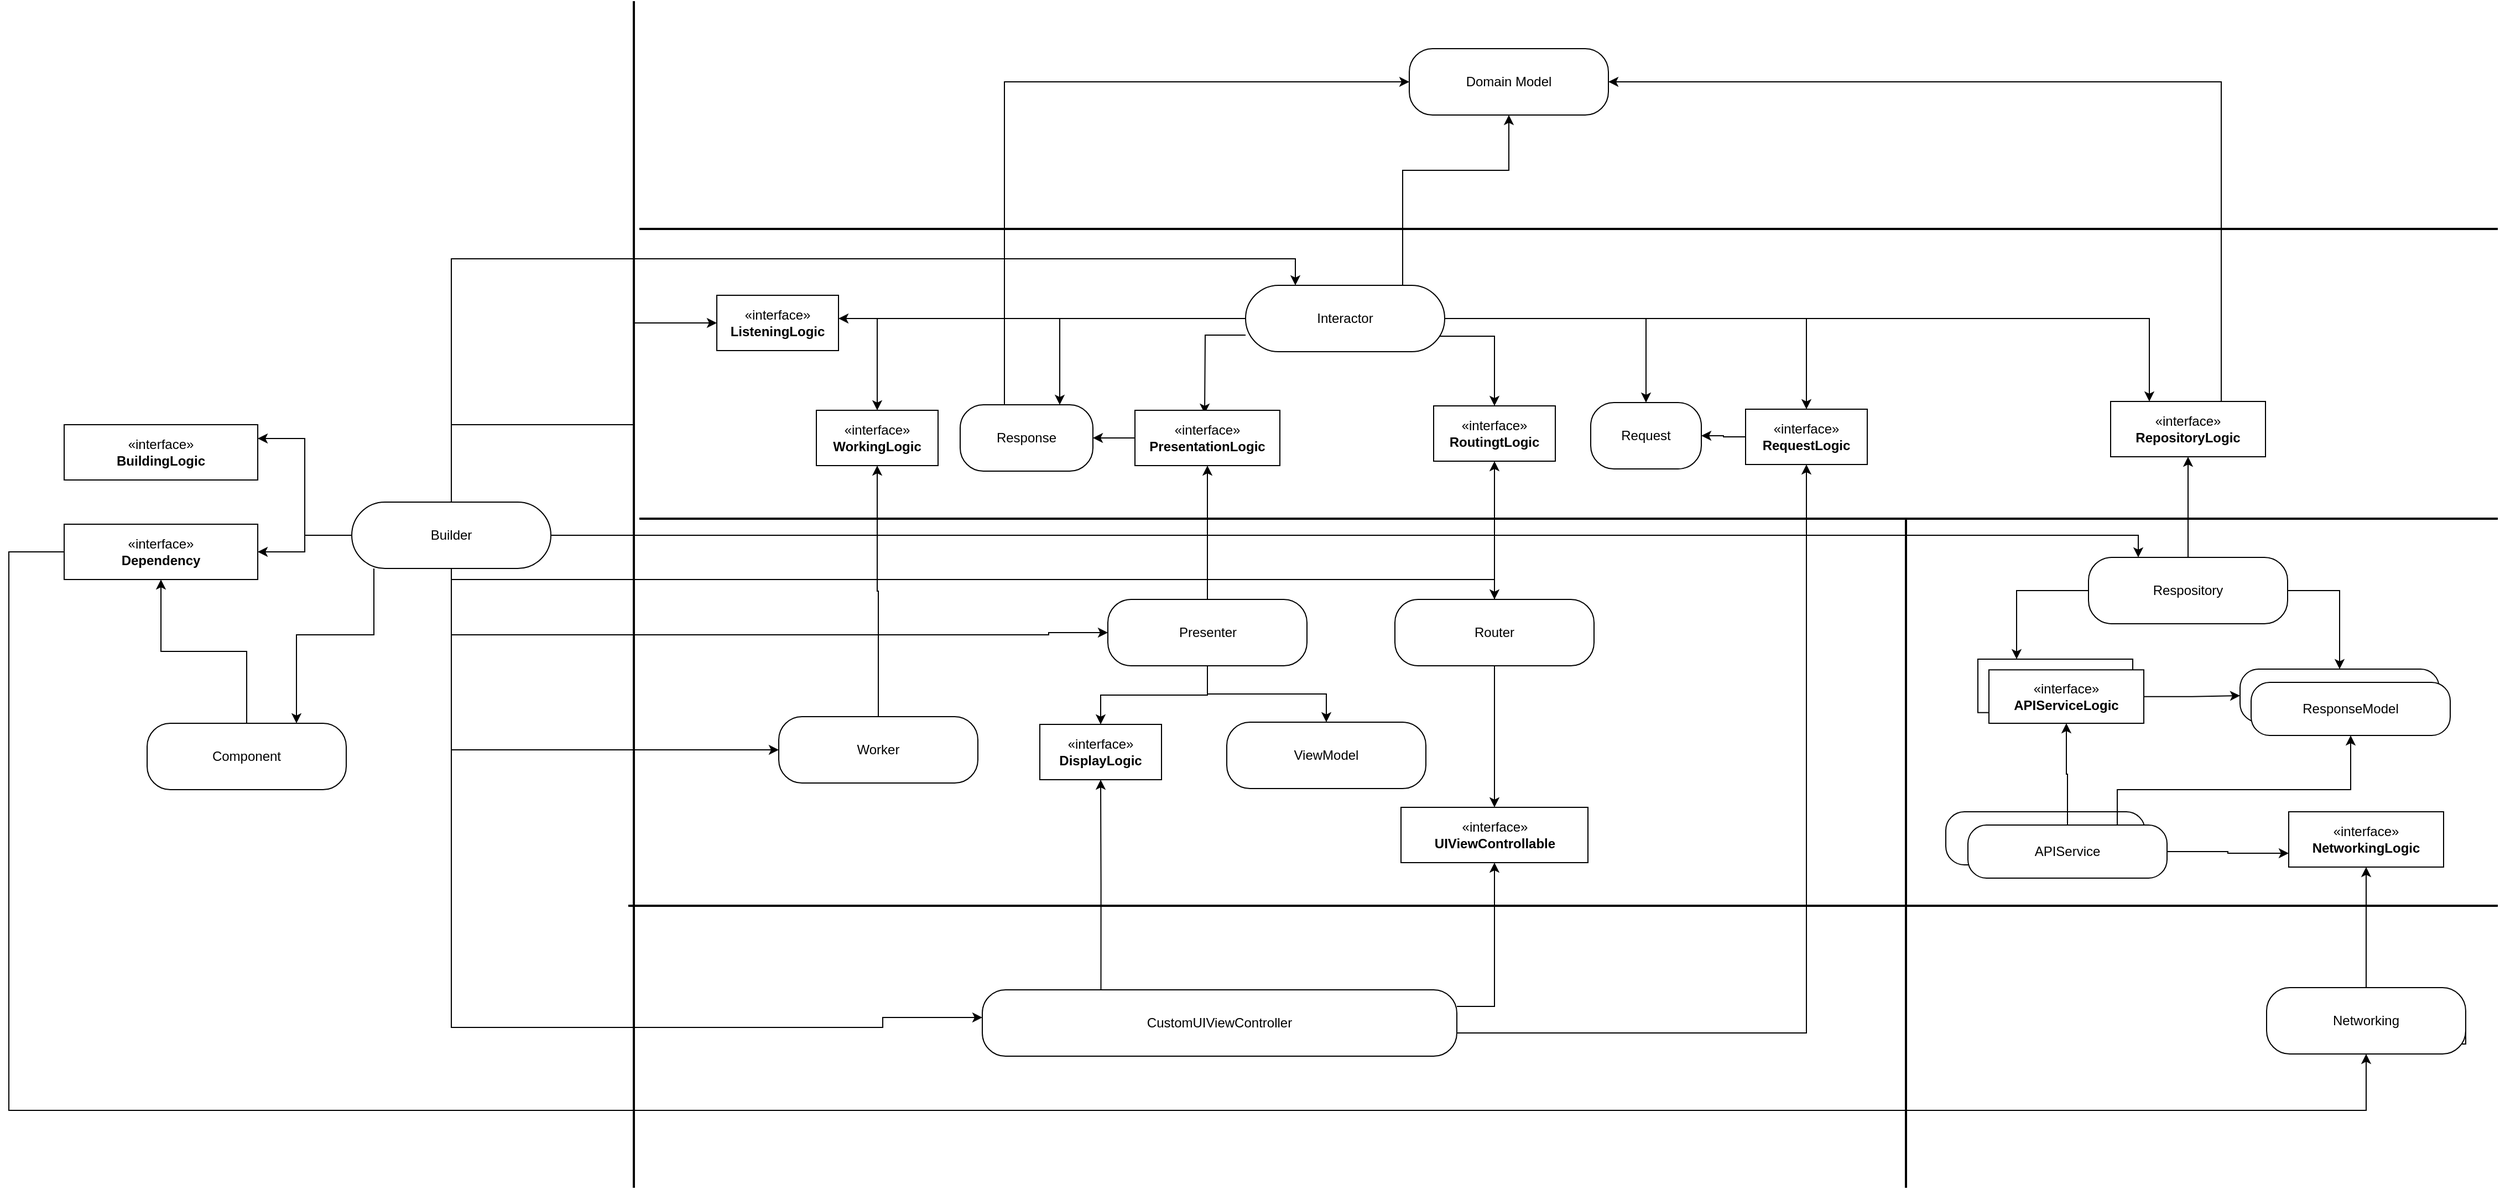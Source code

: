 <mxfile version="22.1.3" type="github">
  <diagram id="C5RBs43oDa-KdzZeNtuy" name="컴파일타임의존성">
    <mxGraphModel dx="2099" dy="1970" grid="1" gridSize="10" guides="1" tooltips="1" connect="1" arrows="1" fold="1" page="1" pageScale="1" pageWidth="827" pageHeight="1169" math="0" shadow="0">
      <root>
        <mxCell id="WIyWlLk6GJQsqaUBKTNV-0" />
        <mxCell id="WIyWlLk6GJQsqaUBKTNV-1" parent="WIyWlLk6GJQsqaUBKTNV-0" />
        <mxCell id="KBdsOxHRQ0m3mg_pdTkf-119" style="edgeStyle=orthogonalEdgeStyle;rounded=0;orthogonalLoop=1;jettySize=auto;html=1;entryX=0.25;entryY=0;entryDx=0;entryDy=0;" edge="1" parent="WIyWlLk6GJQsqaUBKTNV-1" source="KBdsOxHRQ0m3mg_pdTkf-2" target="KBdsOxHRQ0m3mg_pdTkf-6">
          <mxGeometry relative="1" as="geometry">
            <Array as="points">
              <mxPoint x="-150" y="230" />
              <mxPoint x="613" y="230" />
            </Array>
          </mxGeometry>
        </mxCell>
        <mxCell id="KBdsOxHRQ0m3mg_pdTkf-121" style="edgeStyle=orthogonalEdgeStyle;rounded=0;orthogonalLoop=1;jettySize=auto;html=1;" edge="1" parent="WIyWlLk6GJQsqaUBKTNV-1" source="KBdsOxHRQ0m3mg_pdTkf-2" target="KBdsOxHRQ0m3mg_pdTkf-5">
          <mxGeometry relative="1" as="geometry">
            <Array as="points">
              <mxPoint x="-150" y="520" />
              <mxPoint x="793" y="520" />
            </Array>
          </mxGeometry>
        </mxCell>
        <mxCell id="KBdsOxHRQ0m3mg_pdTkf-122" style="edgeStyle=orthogonalEdgeStyle;rounded=0;orthogonalLoop=1;jettySize=auto;html=1;entryX=0.25;entryY=0;entryDx=0;entryDy=0;" edge="1" parent="WIyWlLk6GJQsqaUBKTNV-1" source="KBdsOxHRQ0m3mg_pdTkf-2" target="KBdsOxHRQ0m3mg_pdTkf-67">
          <mxGeometry relative="1" as="geometry">
            <Array as="points">
              <mxPoint x="1375" y="480" />
            </Array>
          </mxGeometry>
        </mxCell>
        <mxCell id="KBdsOxHRQ0m3mg_pdTkf-124" style="edgeStyle=orthogonalEdgeStyle;rounded=0;orthogonalLoop=1;jettySize=auto;html=1;entryX=0;entryY=0.5;entryDx=0;entryDy=0;" edge="1" parent="WIyWlLk6GJQsqaUBKTNV-1">
          <mxGeometry relative="1" as="geometry">
            <mxPoint x="-150.0" y="499" as="sourcePoint" />
            <mxPoint x="330" y="916" as="targetPoint" />
            <Array as="points">
              <mxPoint x="-150" y="925" />
              <mxPoint x="240" y="925" />
              <mxPoint x="240" y="916" />
            </Array>
          </mxGeometry>
        </mxCell>
        <mxCell id="KBdsOxHRQ0m3mg_pdTkf-128" style="edgeStyle=orthogonalEdgeStyle;rounded=0;orthogonalLoop=1;jettySize=auto;html=1;entryX=1;entryY=0.25;entryDx=0;entryDy=0;" edge="1" parent="WIyWlLk6GJQsqaUBKTNV-1" source="KBdsOxHRQ0m3mg_pdTkf-2" target="KBdsOxHRQ0m3mg_pdTkf-48">
          <mxGeometry relative="1" as="geometry" />
        </mxCell>
        <mxCell id="KBdsOxHRQ0m3mg_pdTkf-130" style="edgeStyle=orthogonalEdgeStyle;rounded=0;orthogonalLoop=1;jettySize=auto;html=1;" edge="1" parent="WIyWlLk6GJQsqaUBKTNV-1" source="KBdsOxHRQ0m3mg_pdTkf-2" target="KBdsOxHRQ0m3mg_pdTkf-50">
          <mxGeometry relative="1" as="geometry" />
        </mxCell>
        <mxCell id="KBdsOxHRQ0m3mg_pdTkf-131" style="edgeStyle=orthogonalEdgeStyle;rounded=0;orthogonalLoop=1;jettySize=auto;html=1;entryX=0;entryY=0.5;entryDx=0;entryDy=0;" edge="1" parent="WIyWlLk6GJQsqaUBKTNV-1" source="KBdsOxHRQ0m3mg_pdTkf-2" target="KBdsOxHRQ0m3mg_pdTkf-49">
          <mxGeometry relative="1" as="geometry">
            <Array as="points">
              <mxPoint x="-150" y="380" />
              <mxPoint x="15" y="380" />
              <mxPoint x="15" y="288" />
            </Array>
          </mxGeometry>
        </mxCell>
        <mxCell id="KBdsOxHRQ0m3mg_pdTkf-132" style="edgeStyle=orthogonalEdgeStyle;rounded=0;orthogonalLoop=1;jettySize=auto;html=1;" edge="1" parent="WIyWlLk6GJQsqaUBKTNV-1" source="KBdsOxHRQ0m3mg_pdTkf-2" target="KBdsOxHRQ0m3mg_pdTkf-52">
          <mxGeometry relative="1" as="geometry">
            <Array as="points">
              <mxPoint x="-220" y="570" />
              <mxPoint x="-290" y="570" />
            </Array>
          </mxGeometry>
        </mxCell>
        <mxCell id="KBdsOxHRQ0m3mg_pdTkf-145" style="edgeStyle=orthogonalEdgeStyle;rounded=0;orthogonalLoop=1;jettySize=auto;html=1;entryX=0;entryY=0.5;entryDx=0;entryDy=0;" edge="1" parent="WIyWlLk6GJQsqaUBKTNV-1" source="KBdsOxHRQ0m3mg_pdTkf-2" target="KBdsOxHRQ0m3mg_pdTkf-55">
          <mxGeometry relative="1" as="geometry">
            <Array as="points">
              <mxPoint x="-150" y="674" />
            </Array>
          </mxGeometry>
        </mxCell>
        <mxCell id="KBdsOxHRQ0m3mg_pdTkf-2" value="Builder" style="rounded=1;whiteSpace=wrap;html=1;arcSize=50;" vertex="1" parent="WIyWlLk6GJQsqaUBKTNV-1">
          <mxGeometry x="-240" y="450" width="180" height="60" as="geometry" />
        </mxCell>
        <mxCell id="KBdsOxHRQ0m3mg_pdTkf-108" style="edgeStyle=orthogonalEdgeStyle;rounded=0;orthogonalLoop=1;jettySize=auto;html=1;entryX=0.5;entryY=1;entryDx=0;entryDy=0;" edge="1" parent="WIyWlLk6GJQsqaUBKTNV-1" source="KBdsOxHRQ0m3mg_pdTkf-4" target="KBdsOxHRQ0m3mg_pdTkf-62">
          <mxGeometry relative="1" as="geometry" />
        </mxCell>
        <mxCell id="KBdsOxHRQ0m3mg_pdTkf-113" style="edgeStyle=orthogonalEdgeStyle;rounded=0;orthogonalLoop=1;jettySize=auto;html=1;" edge="1" parent="WIyWlLk6GJQsqaUBKTNV-1" source="KBdsOxHRQ0m3mg_pdTkf-4" target="KBdsOxHRQ0m3mg_pdTkf-56">
          <mxGeometry relative="1" as="geometry" />
        </mxCell>
        <mxCell id="KBdsOxHRQ0m3mg_pdTkf-114" style="edgeStyle=orthogonalEdgeStyle;rounded=0;orthogonalLoop=1;jettySize=auto;html=1;" edge="1" parent="WIyWlLk6GJQsqaUBKTNV-1" source="KBdsOxHRQ0m3mg_pdTkf-4" target="KBdsOxHRQ0m3mg_pdTkf-57">
          <mxGeometry relative="1" as="geometry" />
        </mxCell>
        <mxCell id="KBdsOxHRQ0m3mg_pdTkf-4" value="Presenter" style="rounded=1;whiteSpace=wrap;html=1;arcSize=35;" vertex="1" parent="WIyWlLk6GJQsqaUBKTNV-1">
          <mxGeometry x="443.5" y="538" width="180" height="60" as="geometry" />
        </mxCell>
        <mxCell id="KBdsOxHRQ0m3mg_pdTkf-112" style="edgeStyle=orthogonalEdgeStyle;rounded=0;orthogonalLoop=1;jettySize=auto;html=1;" edge="1" parent="WIyWlLk6GJQsqaUBKTNV-1" source="KBdsOxHRQ0m3mg_pdTkf-5" target="KBdsOxHRQ0m3mg_pdTkf-109">
          <mxGeometry relative="1" as="geometry" />
        </mxCell>
        <mxCell id="KBdsOxHRQ0m3mg_pdTkf-118" style="edgeStyle=orthogonalEdgeStyle;rounded=0;orthogonalLoop=1;jettySize=auto;html=1;entryX=0.5;entryY=0;entryDx=0;entryDy=0;" edge="1" parent="WIyWlLk6GJQsqaUBKTNV-1" source="KBdsOxHRQ0m3mg_pdTkf-5" target="KBdsOxHRQ0m3mg_pdTkf-135">
          <mxGeometry relative="1" as="geometry">
            <mxPoint x="794.0" y="654" as="targetPoint" />
          </mxGeometry>
        </mxCell>
        <mxCell id="KBdsOxHRQ0m3mg_pdTkf-5" value="Router" style="rounded=1;whiteSpace=wrap;html=1;arcSize=35;" vertex="1" parent="WIyWlLk6GJQsqaUBKTNV-1">
          <mxGeometry x="703" y="538" width="180" height="60" as="geometry" />
        </mxCell>
        <mxCell id="KBdsOxHRQ0m3mg_pdTkf-94" style="edgeStyle=orthogonalEdgeStyle;rounded=0;orthogonalLoop=1;jettySize=auto;html=1;exitX=0.75;exitY=0;exitDx=0;exitDy=0;" edge="1" parent="WIyWlLk6GJQsqaUBKTNV-1" source="KBdsOxHRQ0m3mg_pdTkf-6" target="KBdsOxHRQ0m3mg_pdTkf-69">
          <mxGeometry relative="1" as="geometry">
            <Array as="points">
              <mxPoint x="710" y="254" />
              <mxPoint x="710" y="150" />
              <mxPoint x="806" y="150" />
            </Array>
          </mxGeometry>
        </mxCell>
        <mxCell id="KBdsOxHRQ0m3mg_pdTkf-97" style="edgeStyle=orthogonalEdgeStyle;rounded=0;orthogonalLoop=1;jettySize=auto;html=1;exitX=0;exitY=0.75;exitDx=0;exitDy=0;" edge="1" parent="WIyWlLk6GJQsqaUBKTNV-1" source="KBdsOxHRQ0m3mg_pdTkf-6">
          <mxGeometry relative="1" as="geometry">
            <mxPoint x="551" y="274" as="sourcePoint" />
            <mxPoint x="531" y="370" as="targetPoint" />
          </mxGeometry>
        </mxCell>
        <mxCell id="KBdsOxHRQ0m3mg_pdTkf-98" style="edgeStyle=orthogonalEdgeStyle;rounded=0;orthogonalLoop=1;jettySize=auto;html=1;entryX=0.5;entryY=0;entryDx=0;entryDy=0;" edge="1" parent="WIyWlLk6GJQsqaUBKTNV-1" source="KBdsOxHRQ0m3mg_pdTkf-6" target="KBdsOxHRQ0m3mg_pdTkf-59">
          <mxGeometry relative="1" as="geometry" />
        </mxCell>
        <mxCell id="KBdsOxHRQ0m3mg_pdTkf-99" style="edgeStyle=orthogonalEdgeStyle;rounded=0;orthogonalLoop=1;jettySize=auto;html=1;" edge="1" parent="WIyWlLk6GJQsqaUBKTNV-1" source="KBdsOxHRQ0m3mg_pdTkf-6" target="KBdsOxHRQ0m3mg_pdTkf-58">
          <mxGeometry relative="1" as="geometry" />
        </mxCell>
        <mxCell id="KBdsOxHRQ0m3mg_pdTkf-100" style="edgeStyle=orthogonalEdgeStyle;rounded=0;orthogonalLoop=1;jettySize=auto;html=1;entryX=0.25;entryY=0;entryDx=0;entryDy=0;" edge="1" parent="WIyWlLk6GJQsqaUBKTNV-1" source="KBdsOxHRQ0m3mg_pdTkf-6" target="KBdsOxHRQ0m3mg_pdTkf-82">
          <mxGeometry relative="1" as="geometry" />
        </mxCell>
        <mxCell id="KBdsOxHRQ0m3mg_pdTkf-101" style="edgeStyle=orthogonalEdgeStyle;rounded=0;orthogonalLoop=1;jettySize=auto;html=1;entryX=0.75;entryY=0;entryDx=0;entryDy=0;" edge="1" parent="WIyWlLk6GJQsqaUBKTNV-1" source="KBdsOxHRQ0m3mg_pdTkf-6" target="KBdsOxHRQ0m3mg_pdTkf-63">
          <mxGeometry relative="1" as="geometry" />
        </mxCell>
        <mxCell id="KBdsOxHRQ0m3mg_pdTkf-105" style="edgeStyle=orthogonalEdgeStyle;rounded=0;orthogonalLoop=1;jettySize=auto;html=1;" edge="1" parent="WIyWlLk6GJQsqaUBKTNV-1" source="KBdsOxHRQ0m3mg_pdTkf-6" target="KBdsOxHRQ0m3mg_pdTkf-49">
          <mxGeometry relative="1" as="geometry">
            <Array as="points">
              <mxPoint x="290" y="284" />
              <mxPoint x="290" y="284" />
            </Array>
          </mxGeometry>
        </mxCell>
        <mxCell id="KBdsOxHRQ0m3mg_pdTkf-106" style="edgeStyle=orthogonalEdgeStyle;rounded=0;orthogonalLoop=1;jettySize=auto;html=1;" edge="1" parent="WIyWlLk6GJQsqaUBKTNV-1" source="KBdsOxHRQ0m3mg_pdTkf-6" target="KBdsOxHRQ0m3mg_pdTkf-61">
          <mxGeometry relative="1" as="geometry" />
        </mxCell>
        <mxCell id="KBdsOxHRQ0m3mg_pdTkf-110" style="edgeStyle=orthogonalEdgeStyle;rounded=0;orthogonalLoop=1;jettySize=auto;html=1;exitX=1;exitY=0.5;exitDx=0;exitDy=0;" edge="1" parent="WIyWlLk6GJQsqaUBKTNV-1" source="KBdsOxHRQ0m3mg_pdTkf-6" target="KBdsOxHRQ0m3mg_pdTkf-109">
          <mxGeometry relative="1" as="geometry">
            <mxPoint x="658" y="294" as="sourcePoint" />
            <Array as="points">
              <mxPoint x="740" y="284" />
              <mxPoint x="740" y="300" />
              <mxPoint x="793" y="300" />
            </Array>
          </mxGeometry>
        </mxCell>
        <mxCell id="KBdsOxHRQ0m3mg_pdTkf-6" value="Interactor" style="rounded=1;whiteSpace=wrap;html=1;arcSize=50;" vertex="1" parent="WIyWlLk6GJQsqaUBKTNV-1">
          <mxGeometry x="568" y="254" width="180" height="60" as="geometry" />
        </mxCell>
        <mxCell id="KBdsOxHRQ0m3mg_pdTkf-104" style="edgeStyle=orthogonalEdgeStyle;rounded=0;orthogonalLoop=1;jettySize=auto;html=1;exitX=1;exitY=0.5;exitDx=0;exitDy=0;" edge="1" parent="WIyWlLk6GJQsqaUBKTNV-1" source="KBdsOxHRQ0m3mg_pdTkf-7" target="KBdsOxHRQ0m3mg_pdTkf-58">
          <mxGeometry relative="1" as="geometry">
            <Array as="points">
              <mxPoint x="759" y="930" />
              <mxPoint x="1075" y="930" />
            </Array>
          </mxGeometry>
        </mxCell>
        <mxCell id="KBdsOxHRQ0m3mg_pdTkf-115" style="edgeStyle=orthogonalEdgeStyle;rounded=0;orthogonalLoop=1;jettySize=auto;html=1;exitX=0.25;exitY=0;exitDx=0;exitDy=0;" edge="1" parent="WIyWlLk6GJQsqaUBKTNV-1" source="KBdsOxHRQ0m3mg_pdTkf-7" target="KBdsOxHRQ0m3mg_pdTkf-56">
          <mxGeometry relative="1" as="geometry" />
        </mxCell>
        <mxCell id="KBdsOxHRQ0m3mg_pdTkf-117" style="edgeStyle=orthogonalEdgeStyle;rounded=0;orthogonalLoop=1;jettySize=auto;html=1;exitX=1;exitY=0.25;exitDx=0;exitDy=0;entryX=0.5;entryY=1;entryDx=0;entryDy=0;" edge="1" parent="WIyWlLk6GJQsqaUBKTNV-1" source="KBdsOxHRQ0m3mg_pdTkf-7" target="KBdsOxHRQ0m3mg_pdTkf-135">
          <mxGeometry relative="1" as="geometry">
            <mxPoint x="794.0" y="694" as="targetPoint" />
          </mxGeometry>
        </mxCell>
        <mxCell id="KBdsOxHRQ0m3mg_pdTkf-7" value="CustomUIViewController" style="rounded=1;whiteSpace=wrap;html=1;arcSize=35;" vertex="1" parent="WIyWlLk6GJQsqaUBKTNV-1">
          <mxGeometry x="330" y="891" width="429" height="60" as="geometry" />
        </mxCell>
        <mxCell id="KBdsOxHRQ0m3mg_pdTkf-48" value="«interface»&lt;br&gt;&lt;b&gt;BuildingLogic&lt;/b&gt;" style="html=1;whiteSpace=wrap;" vertex="1" parent="WIyWlLk6GJQsqaUBKTNV-1">
          <mxGeometry x="-500" y="380" width="175" height="50" as="geometry" />
        </mxCell>
        <mxCell id="KBdsOxHRQ0m3mg_pdTkf-49" value="«interface»&lt;br&gt;&lt;b&gt;ListeningLogic&lt;/b&gt;" style="html=1;whiteSpace=wrap;" vertex="1" parent="WIyWlLk6GJQsqaUBKTNV-1">
          <mxGeometry x="90" y="263" width="110" height="50" as="geometry" />
        </mxCell>
        <mxCell id="KBdsOxHRQ0m3mg_pdTkf-150" style="edgeStyle=orthogonalEdgeStyle;rounded=0;orthogonalLoop=1;jettySize=auto;html=1;entryX=0.5;entryY=1;entryDx=0;entryDy=0;" edge="1" parent="WIyWlLk6GJQsqaUBKTNV-1" source="KBdsOxHRQ0m3mg_pdTkf-50" target="KBdsOxHRQ0m3mg_pdTkf-74">
          <mxGeometry relative="1" as="geometry">
            <mxPoint x="990" y="1020" as="targetPoint" />
            <Array as="points">
              <mxPoint x="-550" y="495" />
              <mxPoint x="-550" y="1000" />
              <mxPoint x="1581" y="1000" />
            </Array>
          </mxGeometry>
        </mxCell>
        <mxCell id="KBdsOxHRQ0m3mg_pdTkf-50" value="«interface»&lt;br&gt;&lt;b&gt;Dependency&lt;/b&gt;" style="html=1;whiteSpace=wrap;" vertex="1" parent="WIyWlLk6GJQsqaUBKTNV-1">
          <mxGeometry x="-500" y="470" width="175" height="50" as="geometry" />
        </mxCell>
        <mxCell id="KBdsOxHRQ0m3mg_pdTkf-133" style="edgeStyle=orthogonalEdgeStyle;rounded=0;orthogonalLoop=1;jettySize=auto;html=1;" edge="1" parent="WIyWlLk6GJQsqaUBKTNV-1" source="KBdsOxHRQ0m3mg_pdTkf-52" target="KBdsOxHRQ0m3mg_pdTkf-50">
          <mxGeometry relative="1" as="geometry" />
        </mxCell>
        <mxCell id="KBdsOxHRQ0m3mg_pdTkf-52" value="Component" style="rounded=1;whiteSpace=wrap;html=1;arcSize=35;" vertex="1" parent="WIyWlLk6GJQsqaUBKTNV-1">
          <mxGeometry x="-425" y="650" width="180" height="60" as="geometry" />
        </mxCell>
        <mxCell id="KBdsOxHRQ0m3mg_pdTkf-107" style="edgeStyle=orthogonalEdgeStyle;rounded=0;orthogonalLoop=1;jettySize=auto;html=1;" edge="1" parent="WIyWlLk6GJQsqaUBKTNV-1" source="KBdsOxHRQ0m3mg_pdTkf-55" target="KBdsOxHRQ0m3mg_pdTkf-61">
          <mxGeometry relative="1" as="geometry" />
        </mxCell>
        <mxCell id="KBdsOxHRQ0m3mg_pdTkf-55" value="Worker" style="rounded=1;whiteSpace=wrap;html=1;arcSize=35;" vertex="1" parent="WIyWlLk6GJQsqaUBKTNV-1">
          <mxGeometry x="146" y="644" width="180" height="60" as="geometry" />
        </mxCell>
        <mxCell id="KBdsOxHRQ0m3mg_pdTkf-56" value="«interface»&lt;br&gt;&lt;b&gt;DisplayLogic&lt;/b&gt;" style="html=1;whiteSpace=wrap;" vertex="1" parent="WIyWlLk6GJQsqaUBKTNV-1">
          <mxGeometry x="382" y="651" width="110" height="50" as="geometry" />
        </mxCell>
        <mxCell id="KBdsOxHRQ0m3mg_pdTkf-57" value="ViewModel" style="rounded=1;whiteSpace=wrap;html=1;arcSize=35;" vertex="1" parent="WIyWlLk6GJQsqaUBKTNV-1">
          <mxGeometry x="551" y="649" width="180" height="60" as="geometry" />
        </mxCell>
        <mxCell id="KBdsOxHRQ0m3mg_pdTkf-103" style="edgeStyle=orthogonalEdgeStyle;rounded=0;orthogonalLoop=1;jettySize=auto;html=1;" edge="1" parent="WIyWlLk6GJQsqaUBKTNV-1" source="KBdsOxHRQ0m3mg_pdTkf-58" target="KBdsOxHRQ0m3mg_pdTkf-59">
          <mxGeometry relative="1" as="geometry" />
        </mxCell>
        <mxCell id="KBdsOxHRQ0m3mg_pdTkf-58" value="«interface»&lt;br&gt;&lt;b&gt;RequestLogic&lt;/b&gt;" style="html=1;whiteSpace=wrap;" vertex="1" parent="WIyWlLk6GJQsqaUBKTNV-1">
          <mxGeometry x="1020" y="366" width="110" height="50" as="geometry" />
        </mxCell>
        <mxCell id="KBdsOxHRQ0m3mg_pdTkf-59" value="Request" style="rounded=1;whiteSpace=wrap;html=1;arcSize=35;" vertex="1" parent="WIyWlLk6GJQsqaUBKTNV-1">
          <mxGeometry x="880" y="360" width="100" height="60" as="geometry" />
        </mxCell>
        <mxCell id="KBdsOxHRQ0m3mg_pdTkf-61" value="«interface»&lt;br&gt;&lt;b&gt;WorkingLogic&lt;/b&gt;" style="html=1;whiteSpace=wrap;" vertex="1" parent="WIyWlLk6GJQsqaUBKTNV-1">
          <mxGeometry x="180" y="367" width="110" height="50" as="geometry" />
        </mxCell>
        <mxCell id="KBdsOxHRQ0m3mg_pdTkf-102" style="edgeStyle=orthogonalEdgeStyle;rounded=0;orthogonalLoop=1;jettySize=auto;html=1;" edge="1" parent="WIyWlLk6GJQsqaUBKTNV-1" source="KBdsOxHRQ0m3mg_pdTkf-62" target="KBdsOxHRQ0m3mg_pdTkf-63">
          <mxGeometry relative="1" as="geometry" />
        </mxCell>
        <mxCell id="KBdsOxHRQ0m3mg_pdTkf-62" value="«interface»&lt;br&gt;&lt;b&gt;PresentationLogic&lt;/b&gt;" style="html=1;whiteSpace=wrap;" vertex="1" parent="WIyWlLk6GJQsqaUBKTNV-1">
          <mxGeometry x="468" y="367" width="131" height="50" as="geometry" />
        </mxCell>
        <mxCell id="KBdsOxHRQ0m3mg_pdTkf-96" style="edgeStyle=orthogonalEdgeStyle;rounded=0;orthogonalLoop=1;jettySize=auto;html=1;" edge="1" parent="WIyWlLk6GJQsqaUBKTNV-1" target="KBdsOxHRQ0m3mg_pdTkf-69">
          <mxGeometry relative="1" as="geometry">
            <mxPoint x="399.0" y="384" as="sourcePoint" />
            <mxPoint x="655" y="91" as="targetPoint" />
            <Array as="points">
              <mxPoint x="350" y="384" />
              <mxPoint x="350" y="70" />
            </Array>
          </mxGeometry>
        </mxCell>
        <mxCell id="KBdsOxHRQ0m3mg_pdTkf-63" value="Response" style="rounded=1;whiteSpace=wrap;html=1;arcSize=35;" vertex="1" parent="WIyWlLk6GJQsqaUBKTNV-1">
          <mxGeometry x="310" y="362" width="120" height="60" as="geometry" />
        </mxCell>
        <mxCell id="KBdsOxHRQ0m3mg_pdTkf-137" style="edgeStyle=orthogonalEdgeStyle;rounded=0;orthogonalLoop=1;jettySize=auto;html=1;entryX=0.25;entryY=0;entryDx=0;entryDy=0;exitX=0;exitY=0.5;exitDx=0;exitDy=0;" edge="1" parent="WIyWlLk6GJQsqaUBKTNV-1" source="KBdsOxHRQ0m3mg_pdTkf-67" target="KBdsOxHRQ0m3mg_pdTkf-83">
          <mxGeometry relative="1" as="geometry" />
        </mxCell>
        <mxCell id="KBdsOxHRQ0m3mg_pdTkf-138" style="edgeStyle=orthogonalEdgeStyle;rounded=0;orthogonalLoop=1;jettySize=auto;html=1;entryX=0.5;entryY=0;entryDx=0;entryDy=0;" edge="1" parent="WIyWlLk6GJQsqaUBKTNV-1" source="KBdsOxHRQ0m3mg_pdTkf-67" target="KBdsOxHRQ0m3mg_pdTkf-71">
          <mxGeometry relative="1" as="geometry">
            <Array as="points">
              <mxPoint x="1557" y="530" />
            </Array>
          </mxGeometry>
        </mxCell>
        <mxCell id="KBdsOxHRQ0m3mg_pdTkf-149" style="edgeStyle=orthogonalEdgeStyle;rounded=0;orthogonalLoop=1;jettySize=auto;html=1;exitX=0.5;exitY=0;exitDx=0;exitDy=0;" edge="1" parent="WIyWlLk6GJQsqaUBKTNV-1" source="KBdsOxHRQ0m3mg_pdTkf-67" target="KBdsOxHRQ0m3mg_pdTkf-82">
          <mxGeometry relative="1" as="geometry">
            <Array as="points" />
          </mxGeometry>
        </mxCell>
        <mxCell id="KBdsOxHRQ0m3mg_pdTkf-67" value="Respository" style="rounded=1;whiteSpace=wrap;html=1;arcSize=35;" vertex="1" parent="WIyWlLk6GJQsqaUBKTNV-1">
          <mxGeometry x="1330" y="500" width="180" height="60" as="geometry" />
        </mxCell>
        <mxCell id="KBdsOxHRQ0m3mg_pdTkf-69" value="Domain Model" style="rounded=1;whiteSpace=wrap;html=1;arcSize=35;" vertex="1" parent="WIyWlLk6GJQsqaUBKTNV-1">
          <mxGeometry x="716" y="40" width="180" height="60" as="geometry" />
        </mxCell>
        <mxCell id="KBdsOxHRQ0m3mg_pdTkf-143" style="edgeStyle=orthogonalEdgeStyle;rounded=0;orthogonalLoop=1;jettySize=auto;html=1;entryX=0.5;entryY=1;entryDx=0;entryDy=0;exitX=1;exitY=0.5;exitDx=0;exitDy=0;" edge="1" parent="WIyWlLk6GJQsqaUBKTNV-1" source="KBdsOxHRQ0m3mg_pdTkf-74" target="KBdsOxHRQ0m3mg_pdTkf-75">
          <mxGeometry relative="1" as="geometry">
            <Array as="points">
              <mxPoint x="1581" y="940" />
            </Array>
          </mxGeometry>
        </mxCell>
        <mxCell id="KBdsOxHRQ0m3mg_pdTkf-74" value="Networking" style="rounded=1;whiteSpace=wrap;html=1;arcSize=35;" vertex="1" parent="WIyWlLk6GJQsqaUBKTNV-1">
          <mxGeometry x="1491" y="889" width="180" height="60" as="geometry" />
        </mxCell>
        <mxCell id="KBdsOxHRQ0m3mg_pdTkf-75" value="«interface»&lt;br&gt;&lt;b&gt;NetworkingLogic&lt;/b&gt;" style="html=1;whiteSpace=wrap;" vertex="1" parent="WIyWlLk6GJQsqaUBKTNV-1">
          <mxGeometry x="1511" y="730" width="140" height="50" as="geometry" />
        </mxCell>
        <mxCell id="KBdsOxHRQ0m3mg_pdTkf-81" value="" style="line;strokeWidth=2;html=1;" vertex="1" parent="WIyWlLk6GJQsqaUBKTNV-1">
          <mxGeometry x="20" y="198" width="1680" height="10" as="geometry" />
        </mxCell>
        <mxCell id="KBdsOxHRQ0m3mg_pdTkf-95" style="edgeStyle=orthogonalEdgeStyle;rounded=0;orthogonalLoop=1;jettySize=auto;html=1;entryX=1;entryY=0.5;entryDx=0;entryDy=0;" edge="1" parent="WIyWlLk6GJQsqaUBKTNV-1" source="KBdsOxHRQ0m3mg_pdTkf-82" target="KBdsOxHRQ0m3mg_pdTkf-69">
          <mxGeometry relative="1" as="geometry">
            <mxPoint x="1330" y="385" as="sourcePoint" />
            <mxPoint x="680" y="120" as="targetPoint" />
            <Array as="points">
              <mxPoint x="1450" y="70" />
            </Array>
          </mxGeometry>
        </mxCell>
        <mxCell id="KBdsOxHRQ0m3mg_pdTkf-82" value="«interface»&lt;br&gt;&lt;b&gt;RepositoryLogic&lt;/b&gt;" style="html=1;whiteSpace=wrap;" vertex="1" parent="WIyWlLk6GJQsqaUBKTNV-1">
          <mxGeometry x="1350" y="359" width="140" height="50" as="geometry" />
        </mxCell>
        <mxCell id="KBdsOxHRQ0m3mg_pdTkf-85" value="" style="line;strokeWidth=2;html=1;" vertex="1" parent="WIyWlLk6GJQsqaUBKTNV-1">
          <mxGeometry x="20" y="460" width="1680" height="10" as="geometry" />
        </mxCell>
        <mxCell id="KBdsOxHRQ0m3mg_pdTkf-86" value="" style="line;strokeWidth=2;html=1;" vertex="1" parent="WIyWlLk6GJQsqaUBKTNV-1">
          <mxGeometry x="10" y="810" width="1690" height="10" as="geometry" />
        </mxCell>
        <mxCell id="KBdsOxHRQ0m3mg_pdTkf-88" value="" style="group" vertex="1" connectable="0" parent="WIyWlLk6GJQsqaUBKTNV-1">
          <mxGeometry x="1467" y="601" width="190" height="60" as="geometry" />
        </mxCell>
        <mxCell id="KBdsOxHRQ0m3mg_pdTkf-71" value="ResponseModel" style="rounded=1;whiteSpace=wrap;html=1;arcSize=35;" vertex="1" parent="KBdsOxHRQ0m3mg_pdTkf-88">
          <mxGeometry width="180" height="48" as="geometry" />
        </mxCell>
        <mxCell id="KBdsOxHRQ0m3mg_pdTkf-77" value="ResponseModel" style="rounded=1;whiteSpace=wrap;html=1;arcSize=35;" vertex="1" parent="KBdsOxHRQ0m3mg_pdTkf-88">
          <mxGeometry x="10" y="12" width="180" height="48" as="geometry" />
        </mxCell>
        <mxCell id="KBdsOxHRQ0m3mg_pdTkf-89" value="" style="group" vertex="1" connectable="0" parent="WIyWlLk6GJQsqaUBKTNV-1">
          <mxGeometry x="1201" y="730" width="200" height="60" as="geometry" />
        </mxCell>
        <mxCell id="KBdsOxHRQ0m3mg_pdTkf-72" value="APIService" style="rounded=1;whiteSpace=wrap;html=1;arcSize=35;" vertex="1" parent="KBdsOxHRQ0m3mg_pdTkf-89">
          <mxGeometry width="180" height="48" as="geometry" />
        </mxCell>
        <mxCell id="KBdsOxHRQ0m3mg_pdTkf-76" value="APIService" style="rounded=1;whiteSpace=wrap;html=1;arcSize=35;" vertex="1" parent="KBdsOxHRQ0m3mg_pdTkf-89">
          <mxGeometry x="20" y="12" width="180" height="48" as="geometry" />
        </mxCell>
        <mxCell id="KBdsOxHRQ0m3mg_pdTkf-90" value="" style="group" vertex="1" connectable="0" parent="WIyWlLk6GJQsqaUBKTNV-1">
          <mxGeometry x="1230" y="592" width="150" height="58" as="geometry" />
        </mxCell>
        <mxCell id="KBdsOxHRQ0m3mg_pdTkf-83" value="«interface»&lt;br&gt;&lt;b&gt;APIServiceLogic&lt;/b&gt;" style="html=1;whiteSpace=wrap;" vertex="1" parent="KBdsOxHRQ0m3mg_pdTkf-90">
          <mxGeometry width="140" height="48.333" as="geometry" />
        </mxCell>
        <mxCell id="KBdsOxHRQ0m3mg_pdTkf-84" value="«interface»&lt;br&gt;&lt;b&gt;APIServiceLogic&lt;/b&gt;" style="html=1;whiteSpace=wrap;" vertex="1" parent="KBdsOxHRQ0m3mg_pdTkf-90">
          <mxGeometry x="10" y="9.667" width="140" height="48.333" as="geometry" />
        </mxCell>
        <mxCell id="KBdsOxHRQ0m3mg_pdTkf-91" value="" style="line;strokeWidth=2;direction=south;html=1;" vertex="1" parent="WIyWlLk6GJQsqaUBKTNV-1">
          <mxGeometry x="10" y="-3" width="10" height="1073" as="geometry" />
        </mxCell>
        <mxCell id="KBdsOxHRQ0m3mg_pdTkf-92" value="" style="line;strokeWidth=2;direction=south;html=1;" vertex="1" parent="WIyWlLk6GJQsqaUBKTNV-1">
          <mxGeometry x="1160" y="465" width="10" height="605" as="geometry" />
        </mxCell>
        <mxCell id="KBdsOxHRQ0m3mg_pdTkf-109" value="«interface»&lt;br&gt;&lt;b&gt;RoutingtLogic&lt;/b&gt;" style="html=1;whiteSpace=wrap;" vertex="1" parent="WIyWlLk6GJQsqaUBKTNV-1">
          <mxGeometry x="738" y="363" width="110" height="50" as="geometry" />
        </mxCell>
        <mxCell id="KBdsOxHRQ0m3mg_pdTkf-120" style="edgeStyle=orthogonalEdgeStyle;rounded=0;orthogonalLoop=1;jettySize=auto;html=1;entryX=0;entryY=0.5;entryDx=0;entryDy=0;" edge="1" parent="WIyWlLk6GJQsqaUBKTNV-1" source="KBdsOxHRQ0m3mg_pdTkf-2" target="KBdsOxHRQ0m3mg_pdTkf-4">
          <mxGeometry relative="1" as="geometry">
            <mxPoint x="390" y="540" as="targetPoint" />
            <Array as="points">
              <mxPoint x="-150" y="570" />
              <mxPoint x="390" y="570" />
              <mxPoint x="390" y="568" />
            </Array>
          </mxGeometry>
        </mxCell>
        <mxCell id="KBdsOxHRQ0m3mg_pdTkf-135" value="«interface»&lt;br&gt;&lt;b&gt;UIViewControllable&lt;/b&gt;" style="html=1;whiteSpace=wrap;" vertex="1" parent="WIyWlLk6GJQsqaUBKTNV-1">
          <mxGeometry x="708.5" y="726" width="169" height="50" as="geometry" />
        </mxCell>
        <mxCell id="KBdsOxHRQ0m3mg_pdTkf-139" style="edgeStyle=orthogonalEdgeStyle;rounded=0;orthogonalLoop=1;jettySize=auto;html=1;" edge="1" parent="WIyWlLk6GJQsqaUBKTNV-1" source="KBdsOxHRQ0m3mg_pdTkf-76" target="KBdsOxHRQ0m3mg_pdTkf-84">
          <mxGeometry relative="1" as="geometry" />
        </mxCell>
        <mxCell id="KBdsOxHRQ0m3mg_pdTkf-140" style="edgeStyle=orthogonalEdgeStyle;rounded=0;orthogonalLoop=1;jettySize=auto;html=1;entryX=0.5;entryY=1;entryDx=0;entryDy=0;exitX=0.75;exitY=0;exitDx=0;exitDy=0;" edge="1" parent="WIyWlLk6GJQsqaUBKTNV-1" source="KBdsOxHRQ0m3mg_pdTkf-76" target="KBdsOxHRQ0m3mg_pdTkf-77">
          <mxGeometry relative="1" as="geometry">
            <mxPoint x="1353" y="675" as="sourcePoint" />
            <mxPoint x="1520" y="586" as="targetPoint" />
            <Array as="points">
              <mxPoint x="1356" y="710" />
              <mxPoint x="1567" y="710" />
            </Array>
          </mxGeometry>
        </mxCell>
        <mxCell id="KBdsOxHRQ0m3mg_pdTkf-141" style="edgeStyle=orthogonalEdgeStyle;rounded=0;orthogonalLoop=1;jettySize=auto;html=1;entryX=0;entryY=0.5;entryDx=0;entryDy=0;" edge="1" parent="WIyWlLk6GJQsqaUBKTNV-1" source="KBdsOxHRQ0m3mg_pdTkf-84" target="KBdsOxHRQ0m3mg_pdTkf-71">
          <mxGeometry relative="1" as="geometry" />
        </mxCell>
        <mxCell id="KBdsOxHRQ0m3mg_pdTkf-142" style="edgeStyle=orthogonalEdgeStyle;rounded=0;orthogonalLoop=1;jettySize=auto;html=1;entryX=0;entryY=0.75;entryDx=0;entryDy=0;" edge="1" parent="WIyWlLk6GJQsqaUBKTNV-1" source="KBdsOxHRQ0m3mg_pdTkf-76" target="KBdsOxHRQ0m3mg_pdTkf-75">
          <mxGeometry relative="1" as="geometry" />
        </mxCell>
      </root>
    </mxGraphModel>
  </diagram>
</mxfile>

